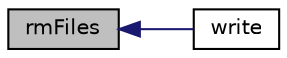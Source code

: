 digraph "rmFiles"
{
  bgcolor="transparent";
  edge [fontname="Helvetica",fontsize="10",labelfontname="Helvetica",labelfontsize="10"];
  node [fontname="Helvetica",fontsize="10",shape=record];
  rankdir="LR";
  Node322 [label="rmFiles",height=0.2,width=0.4,color="black", fillcolor="grey75", style="filled", fontcolor="black"];
  Node322 -> Node323 [dir="back",color="midnightblue",fontsize="10",style="solid",fontname="Helvetica"];
  Node323 [label="write",height=0.2,width=0.4,color="black",URL="$a22089.html#ae295e82e737df12e07be9a2e2fa15357",tooltip="Write volume mesh. "];
}

